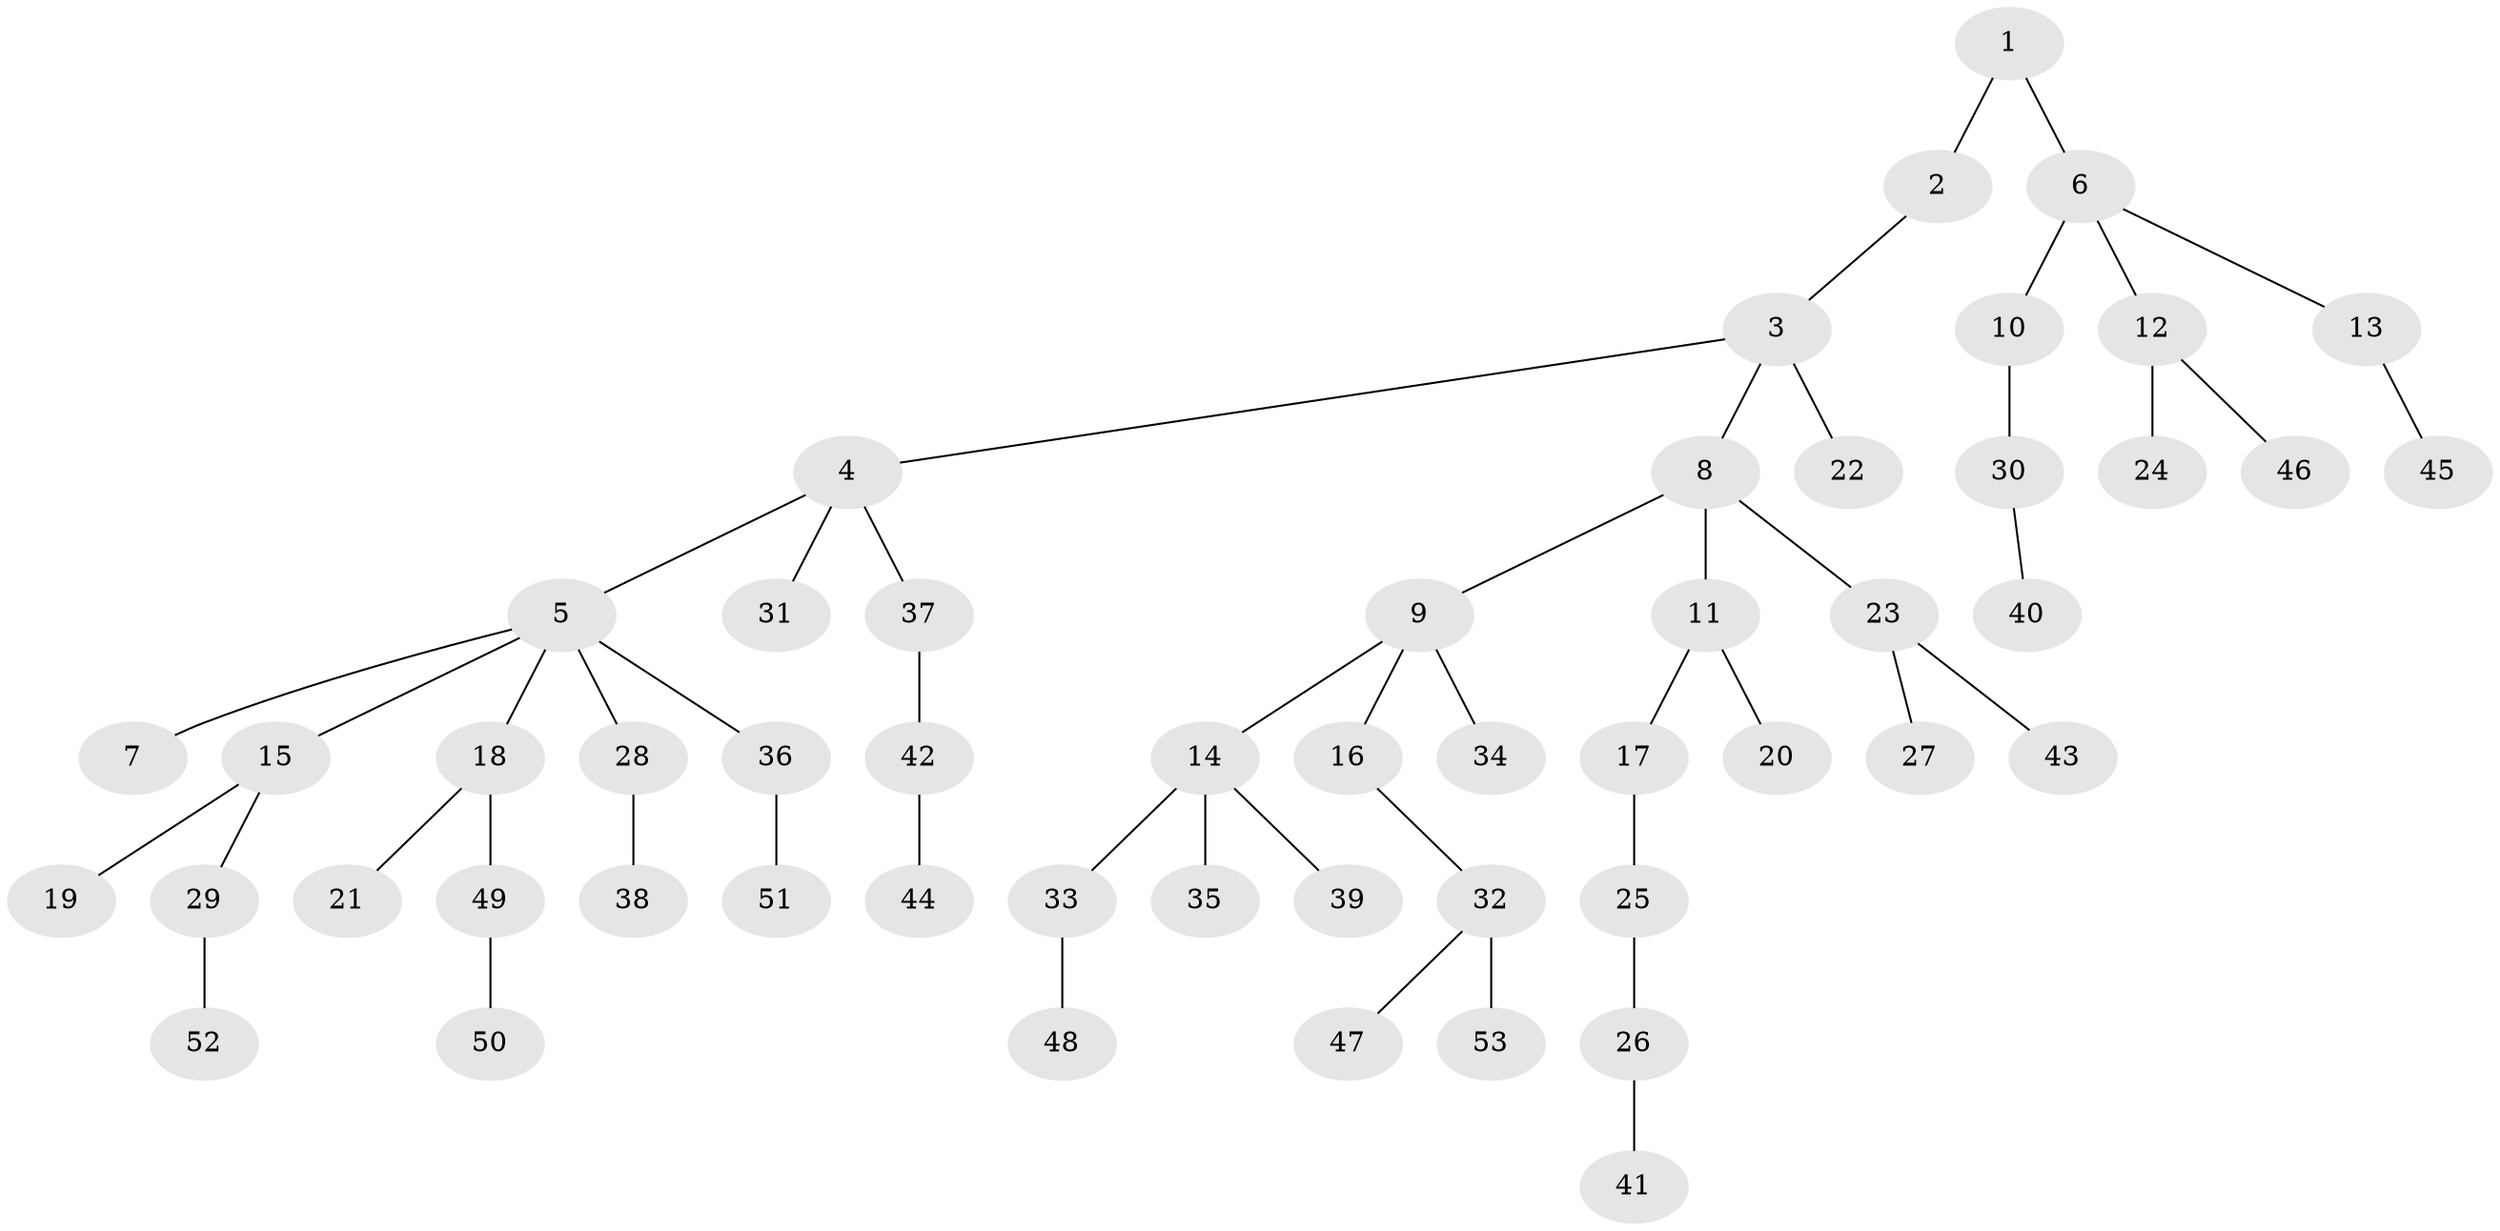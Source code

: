 // coarse degree distribution, {4: 0.058823529411764705, 2: 0.23529411764705882, 6: 0.058823529411764705, 7: 0.029411764705882353, 1: 0.5882352941176471, 3: 0.029411764705882353}
// Generated by graph-tools (version 1.1) at 2025/42/03/06/25 10:42:02]
// undirected, 53 vertices, 52 edges
graph export_dot {
graph [start="1"]
  node [color=gray90,style=filled];
  1;
  2;
  3;
  4;
  5;
  6;
  7;
  8;
  9;
  10;
  11;
  12;
  13;
  14;
  15;
  16;
  17;
  18;
  19;
  20;
  21;
  22;
  23;
  24;
  25;
  26;
  27;
  28;
  29;
  30;
  31;
  32;
  33;
  34;
  35;
  36;
  37;
  38;
  39;
  40;
  41;
  42;
  43;
  44;
  45;
  46;
  47;
  48;
  49;
  50;
  51;
  52;
  53;
  1 -- 2;
  1 -- 6;
  2 -- 3;
  3 -- 4;
  3 -- 8;
  3 -- 22;
  4 -- 5;
  4 -- 31;
  4 -- 37;
  5 -- 7;
  5 -- 15;
  5 -- 18;
  5 -- 28;
  5 -- 36;
  6 -- 10;
  6 -- 12;
  6 -- 13;
  8 -- 9;
  8 -- 11;
  8 -- 23;
  9 -- 14;
  9 -- 16;
  9 -- 34;
  10 -- 30;
  11 -- 17;
  11 -- 20;
  12 -- 24;
  12 -- 46;
  13 -- 45;
  14 -- 33;
  14 -- 35;
  14 -- 39;
  15 -- 19;
  15 -- 29;
  16 -- 32;
  17 -- 25;
  18 -- 21;
  18 -- 49;
  23 -- 27;
  23 -- 43;
  25 -- 26;
  26 -- 41;
  28 -- 38;
  29 -- 52;
  30 -- 40;
  32 -- 47;
  32 -- 53;
  33 -- 48;
  36 -- 51;
  37 -- 42;
  42 -- 44;
  49 -- 50;
}
